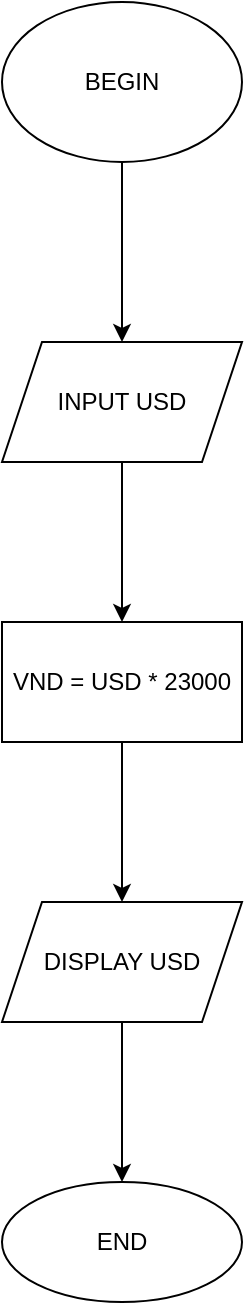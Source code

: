 <mxfile version="15.8.6" type="device"><diagram id="C5RBs43oDa-KdzZeNtuy" name="Page-1"><mxGraphModel dx="868" dy="450" grid="1" gridSize="10" guides="1" tooltips="1" connect="1" arrows="1" fold="1" page="1" pageScale="1" pageWidth="827" pageHeight="1169" math="0" shadow="0"><root><mxCell id="WIyWlLk6GJQsqaUBKTNV-0"/><mxCell id="WIyWlLk6GJQsqaUBKTNV-1" parent="WIyWlLk6GJQsqaUBKTNV-0"/><mxCell id="Jp5KJ14qsDUyjKzmNRRk-2" value="" style="edgeStyle=orthogonalEdgeStyle;rounded=0;orthogonalLoop=1;jettySize=auto;html=1;" edge="1" parent="WIyWlLk6GJQsqaUBKTNV-1" source="Jp5KJ14qsDUyjKzmNRRk-0" target="Jp5KJ14qsDUyjKzmNRRk-1"><mxGeometry relative="1" as="geometry"/></mxCell><mxCell id="Jp5KJ14qsDUyjKzmNRRk-0" value="BEGIN" style="ellipse;whiteSpace=wrap;html=1;" vertex="1" parent="WIyWlLk6GJQsqaUBKTNV-1"><mxGeometry x="350" y="90" width="120" height="80" as="geometry"/></mxCell><mxCell id="Jp5KJ14qsDUyjKzmNRRk-4" value="" style="edgeStyle=orthogonalEdgeStyle;rounded=0;orthogonalLoop=1;jettySize=auto;html=1;" edge="1" parent="WIyWlLk6GJQsqaUBKTNV-1" source="Jp5KJ14qsDUyjKzmNRRk-1" target="Jp5KJ14qsDUyjKzmNRRk-3"><mxGeometry relative="1" as="geometry"/></mxCell><mxCell id="Jp5KJ14qsDUyjKzmNRRk-1" value="INPUT USD" style="shape=parallelogram;perimeter=parallelogramPerimeter;whiteSpace=wrap;html=1;fixedSize=1;" vertex="1" parent="WIyWlLk6GJQsqaUBKTNV-1"><mxGeometry x="350" y="260" width="120" height="60" as="geometry"/></mxCell><mxCell id="Jp5KJ14qsDUyjKzmNRRk-6" value="" style="edgeStyle=orthogonalEdgeStyle;rounded=0;orthogonalLoop=1;jettySize=auto;html=1;" edge="1" parent="WIyWlLk6GJQsqaUBKTNV-1" source="Jp5KJ14qsDUyjKzmNRRk-3" target="Jp5KJ14qsDUyjKzmNRRk-5"><mxGeometry relative="1" as="geometry"/></mxCell><mxCell id="Jp5KJ14qsDUyjKzmNRRk-3" value="VND = USD * 23000" style="whiteSpace=wrap;html=1;" vertex="1" parent="WIyWlLk6GJQsqaUBKTNV-1"><mxGeometry x="350" y="400" width="120" height="60" as="geometry"/></mxCell><mxCell id="Jp5KJ14qsDUyjKzmNRRk-8" value="" style="edgeStyle=orthogonalEdgeStyle;rounded=0;orthogonalLoop=1;jettySize=auto;html=1;" edge="1" parent="WIyWlLk6GJQsqaUBKTNV-1" source="Jp5KJ14qsDUyjKzmNRRk-5" target="Jp5KJ14qsDUyjKzmNRRk-7"><mxGeometry relative="1" as="geometry"/></mxCell><mxCell id="Jp5KJ14qsDUyjKzmNRRk-5" value="DISPLAY USD" style="shape=parallelogram;perimeter=parallelogramPerimeter;whiteSpace=wrap;html=1;fixedSize=1;" vertex="1" parent="WIyWlLk6GJQsqaUBKTNV-1"><mxGeometry x="350" y="540" width="120" height="60" as="geometry"/></mxCell><mxCell id="Jp5KJ14qsDUyjKzmNRRk-7" value="END" style="ellipse;whiteSpace=wrap;html=1;" vertex="1" parent="WIyWlLk6GJQsqaUBKTNV-1"><mxGeometry x="350" y="680" width="120" height="60" as="geometry"/></mxCell></root></mxGraphModel></diagram></mxfile>